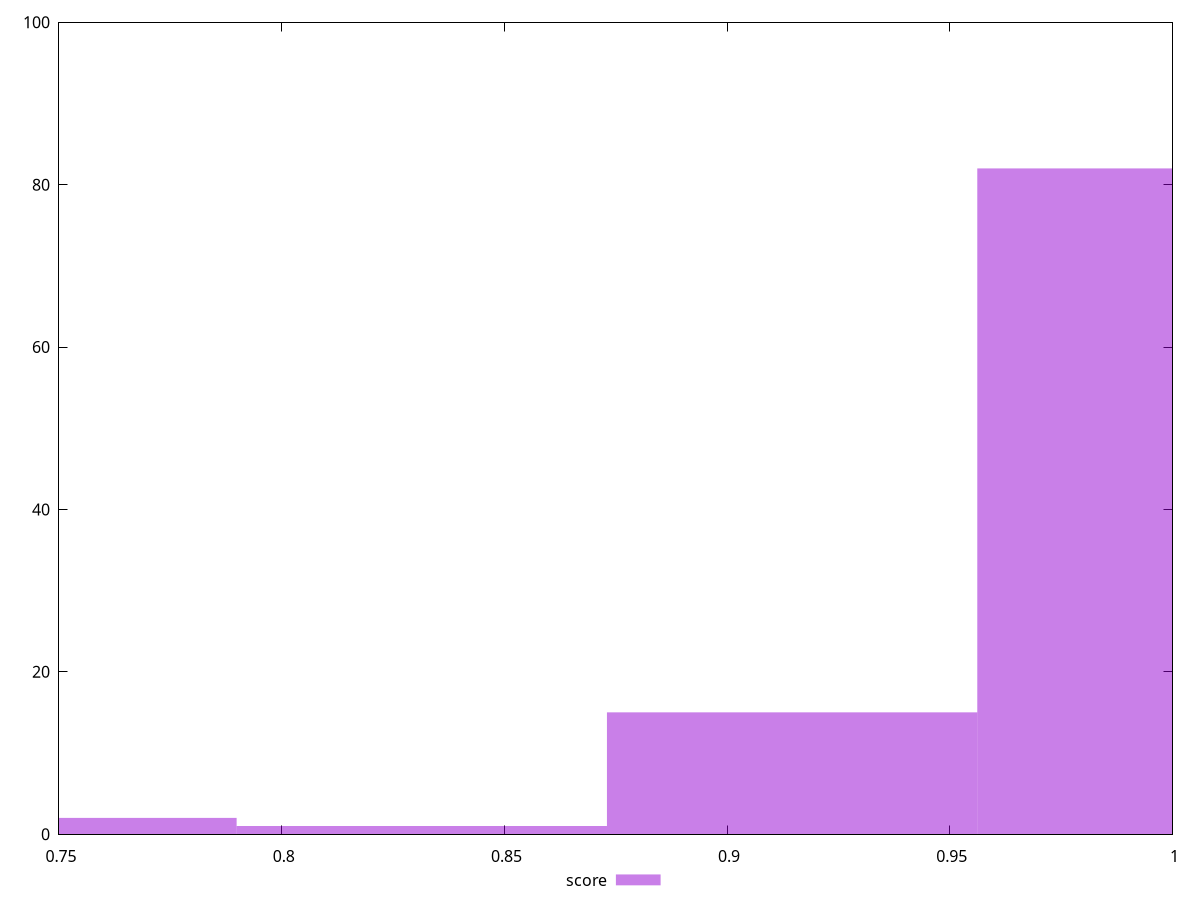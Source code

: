 reset

$score <<EOF
0.9977424343976666 82
0.9145972315311943 15
0.7483068257982499 2
0.8314520286647221 1
EOF

set key outside below
set boxwidth 0.08314520286647221
set xrange [0.75:1]
set yrange [0:100]
set trange [0:100]
set style fill transparent solid 0.5 noborder
set terminal svg size 640, 490 enhanced background rgb 'white'
set output "report_00009_2021-02-08T22-37-41.559Z/unminified-javascript/samples/pages/score/histogram.svg"

plot $score title "score" with boxes

reset
